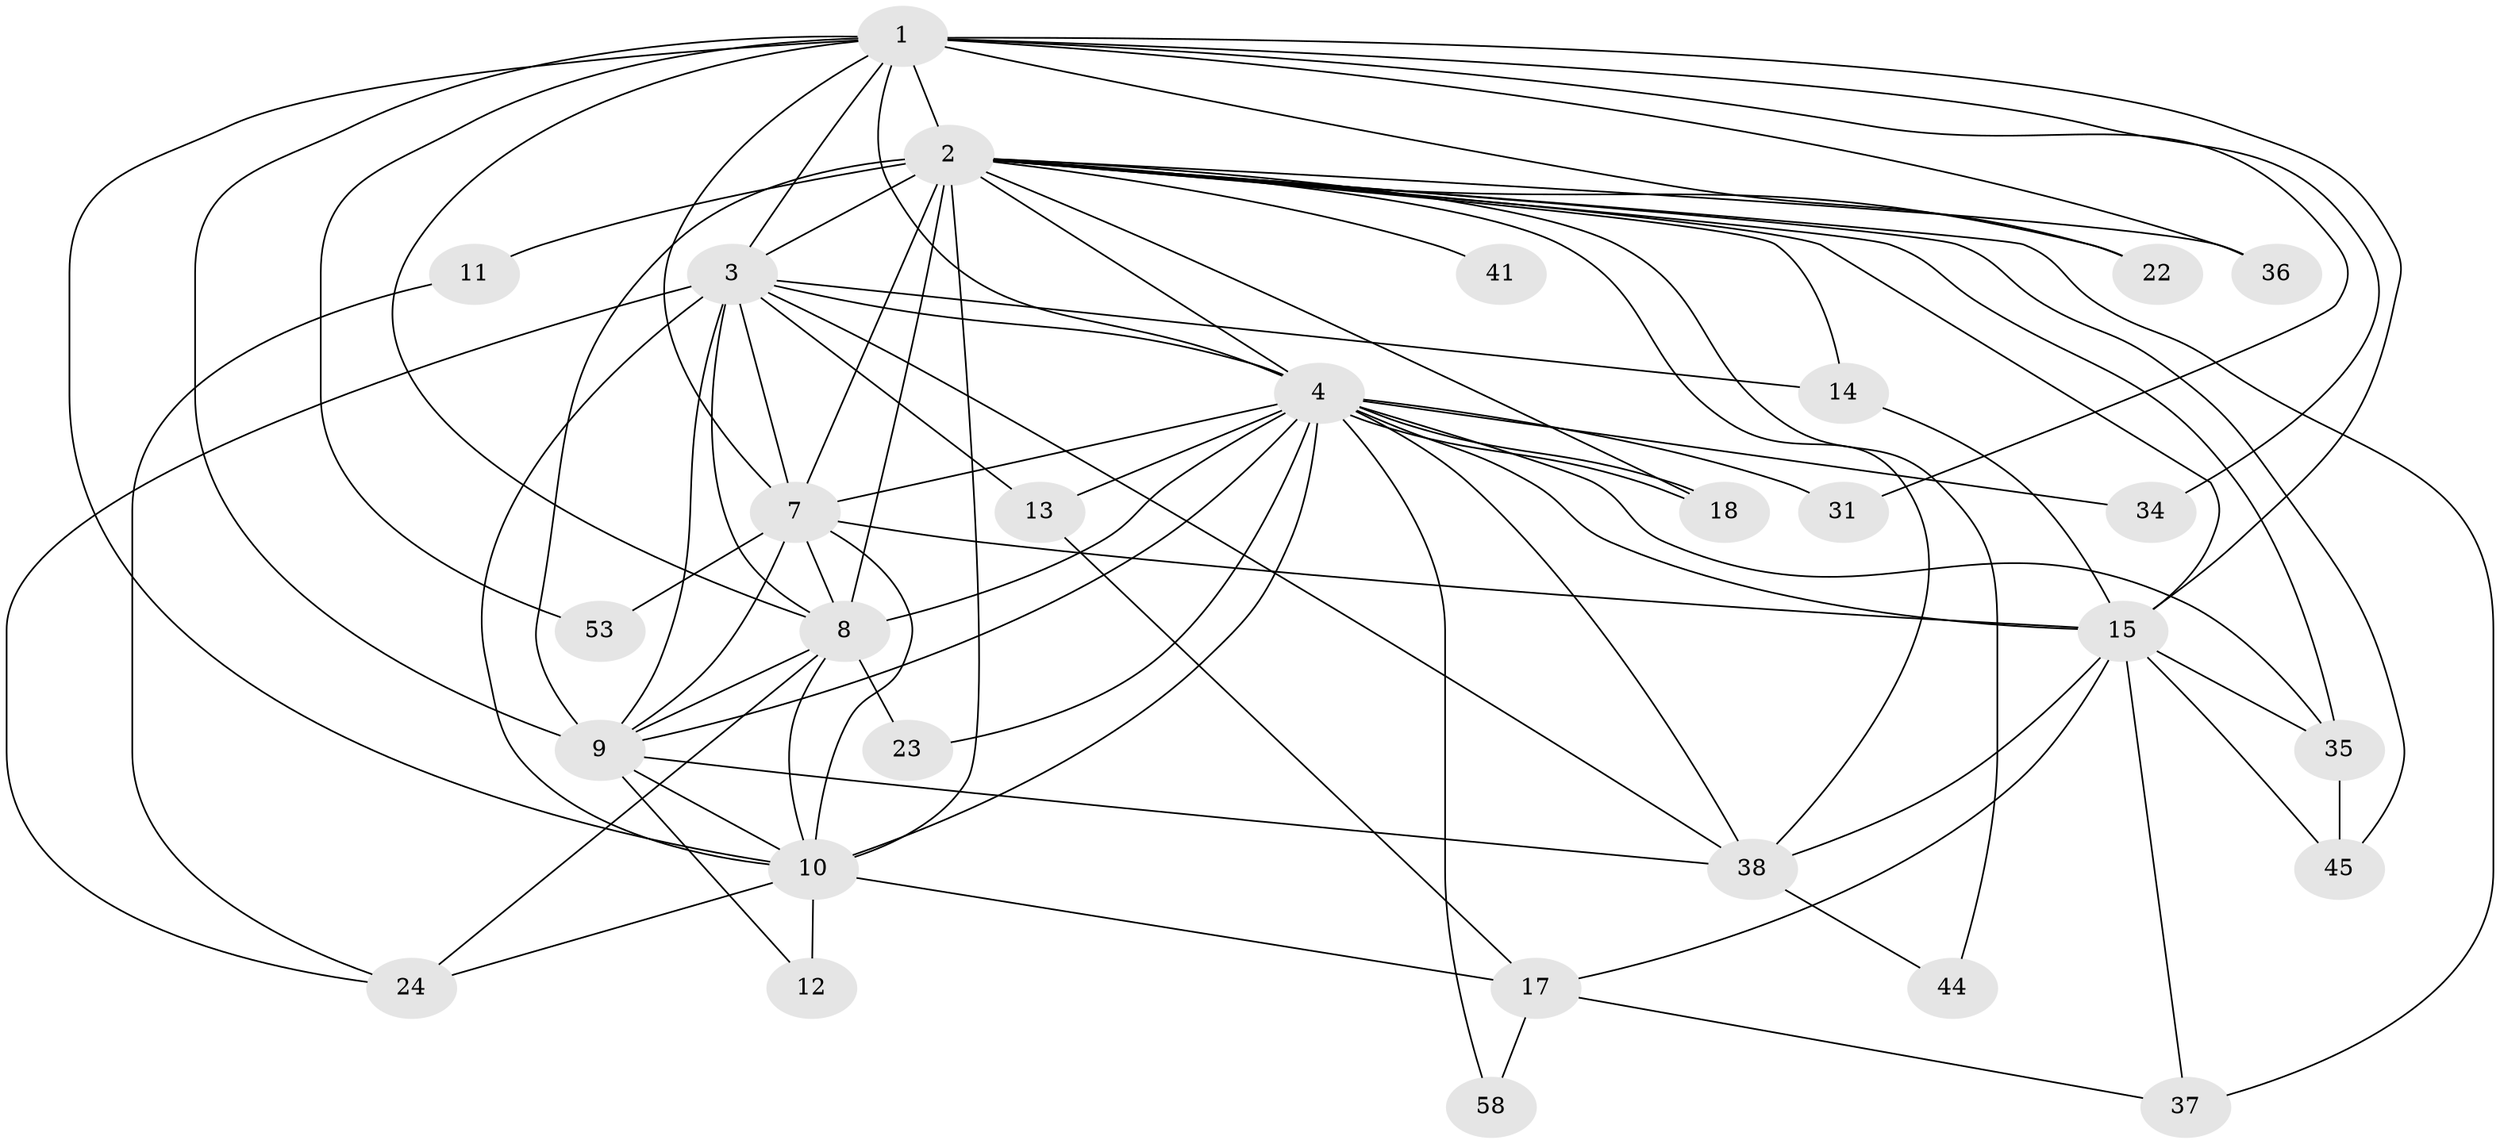 // original degree distribution, {18: 0.03389830508474576, 12: 0.03389830508474576, 20: 0.01694915254237288, 16: 0.03389830508474576, 15: 0.01694915254237288, 13: 0.03389830508474576, 5: 0.0847457627118644, 2: 0.4915254237288136, 3: 0.2033898305084746, 6: 0.01694915254237288, 4: 0.03389830508474576}
// Generated by graph-tools (version 1.1) at 2025/14/03/09/25 04:14:10]
// undirected, 29 vertices, 81 edges
graph export_dot {
graph [start="1"]
  node [color=gray90,style=filled];
  1;
  2 [super="+32+28+54+5+27+19"];
  3 [super="+16"];
  4;
  7;
  8 [super="+26"];
  9 [super="+46+47+50"];
  10;
  11;
  12;
  13;
  14;
  15 [super="+25+20+21"];
  17;
  18;
  22;
  23;
  24 [super="+49+52"];
  31;
  34;
  35 [super="+39"];
  36;
  37;
  38 [super="+42+55"];
  41;
  44;
  45 [super="+59"];
  53;
  58;
  1 -- 2 [weight=3];
  1 -- 3;
  1 -- 4;
  1 -- 7;
  1 -- 8 [weight=2];
  1 -- 9 [weight=2];
  1 -- 10;
  1 -- 15 [weight=2];
  1 -- 22;
  1 -- 31;
  1 -- 34;
  1 -- 36;
  1 -- 53;
  2 -- 3 [weight=5];
  2 -- 4 [weight=3];
  2 -- 7 [weight=4];
  2 -- 8 [weight=4];
  2 -- 9 [weight=5];
  2 -- 10 [weight=3];
  2 -- 11 [weight=4];
  2 -- 14;
  2 -- 22;
  2 -- 18;
  2 -- 15 [weight=2];
  2 -- 36;
  2 -- 37;
  2 -- 38;
  2 -- 41 [weight=2];
  2 -- 44;
  2 -- 45;
  2 -- 35;
  3 -- 4;
  3 -- 7;
  3 -- 8;
  3 -- 9;
  3 -- 10;
  3 -- 13;
  3 -- 14;
  3 -- 24;
  3 -- 38;
  4 -- 7;
  4 -- 8;
  4 -- 9 [weight=2];
  4 -- 10;
  4 -- 13;
  4 -- 18;
  4 -- 18;
  4 -- 23;
  4 -- 31;
  4 -- 34;
  4 -- 35;
  4 -- 58;
  4 -- 15;
  4 -- 38;
  7 -- 8;
  7 -- 9 [weight=2];
  7 -- 10;
  7 -- 15;
  7 -- 53;
  8 -- 9;
  8 -- 10;
  8 -- 23;
  8 -- 24;
  9 -- 10;
  9 -- 12;
  9 -- 38;
  10 -- 12;
  10 -- 17;
  10 -- 24;
  11 -- 24;
  13 -- 17;
  14 -- 15;
  15 -- 17;
  15 -- 37;
  15 -- 35;
  15 -- 38;
  15 -- 45;
  17 -- 37;
  17 -- 58;
  35 -- 45;
  38 -- 44;
}
